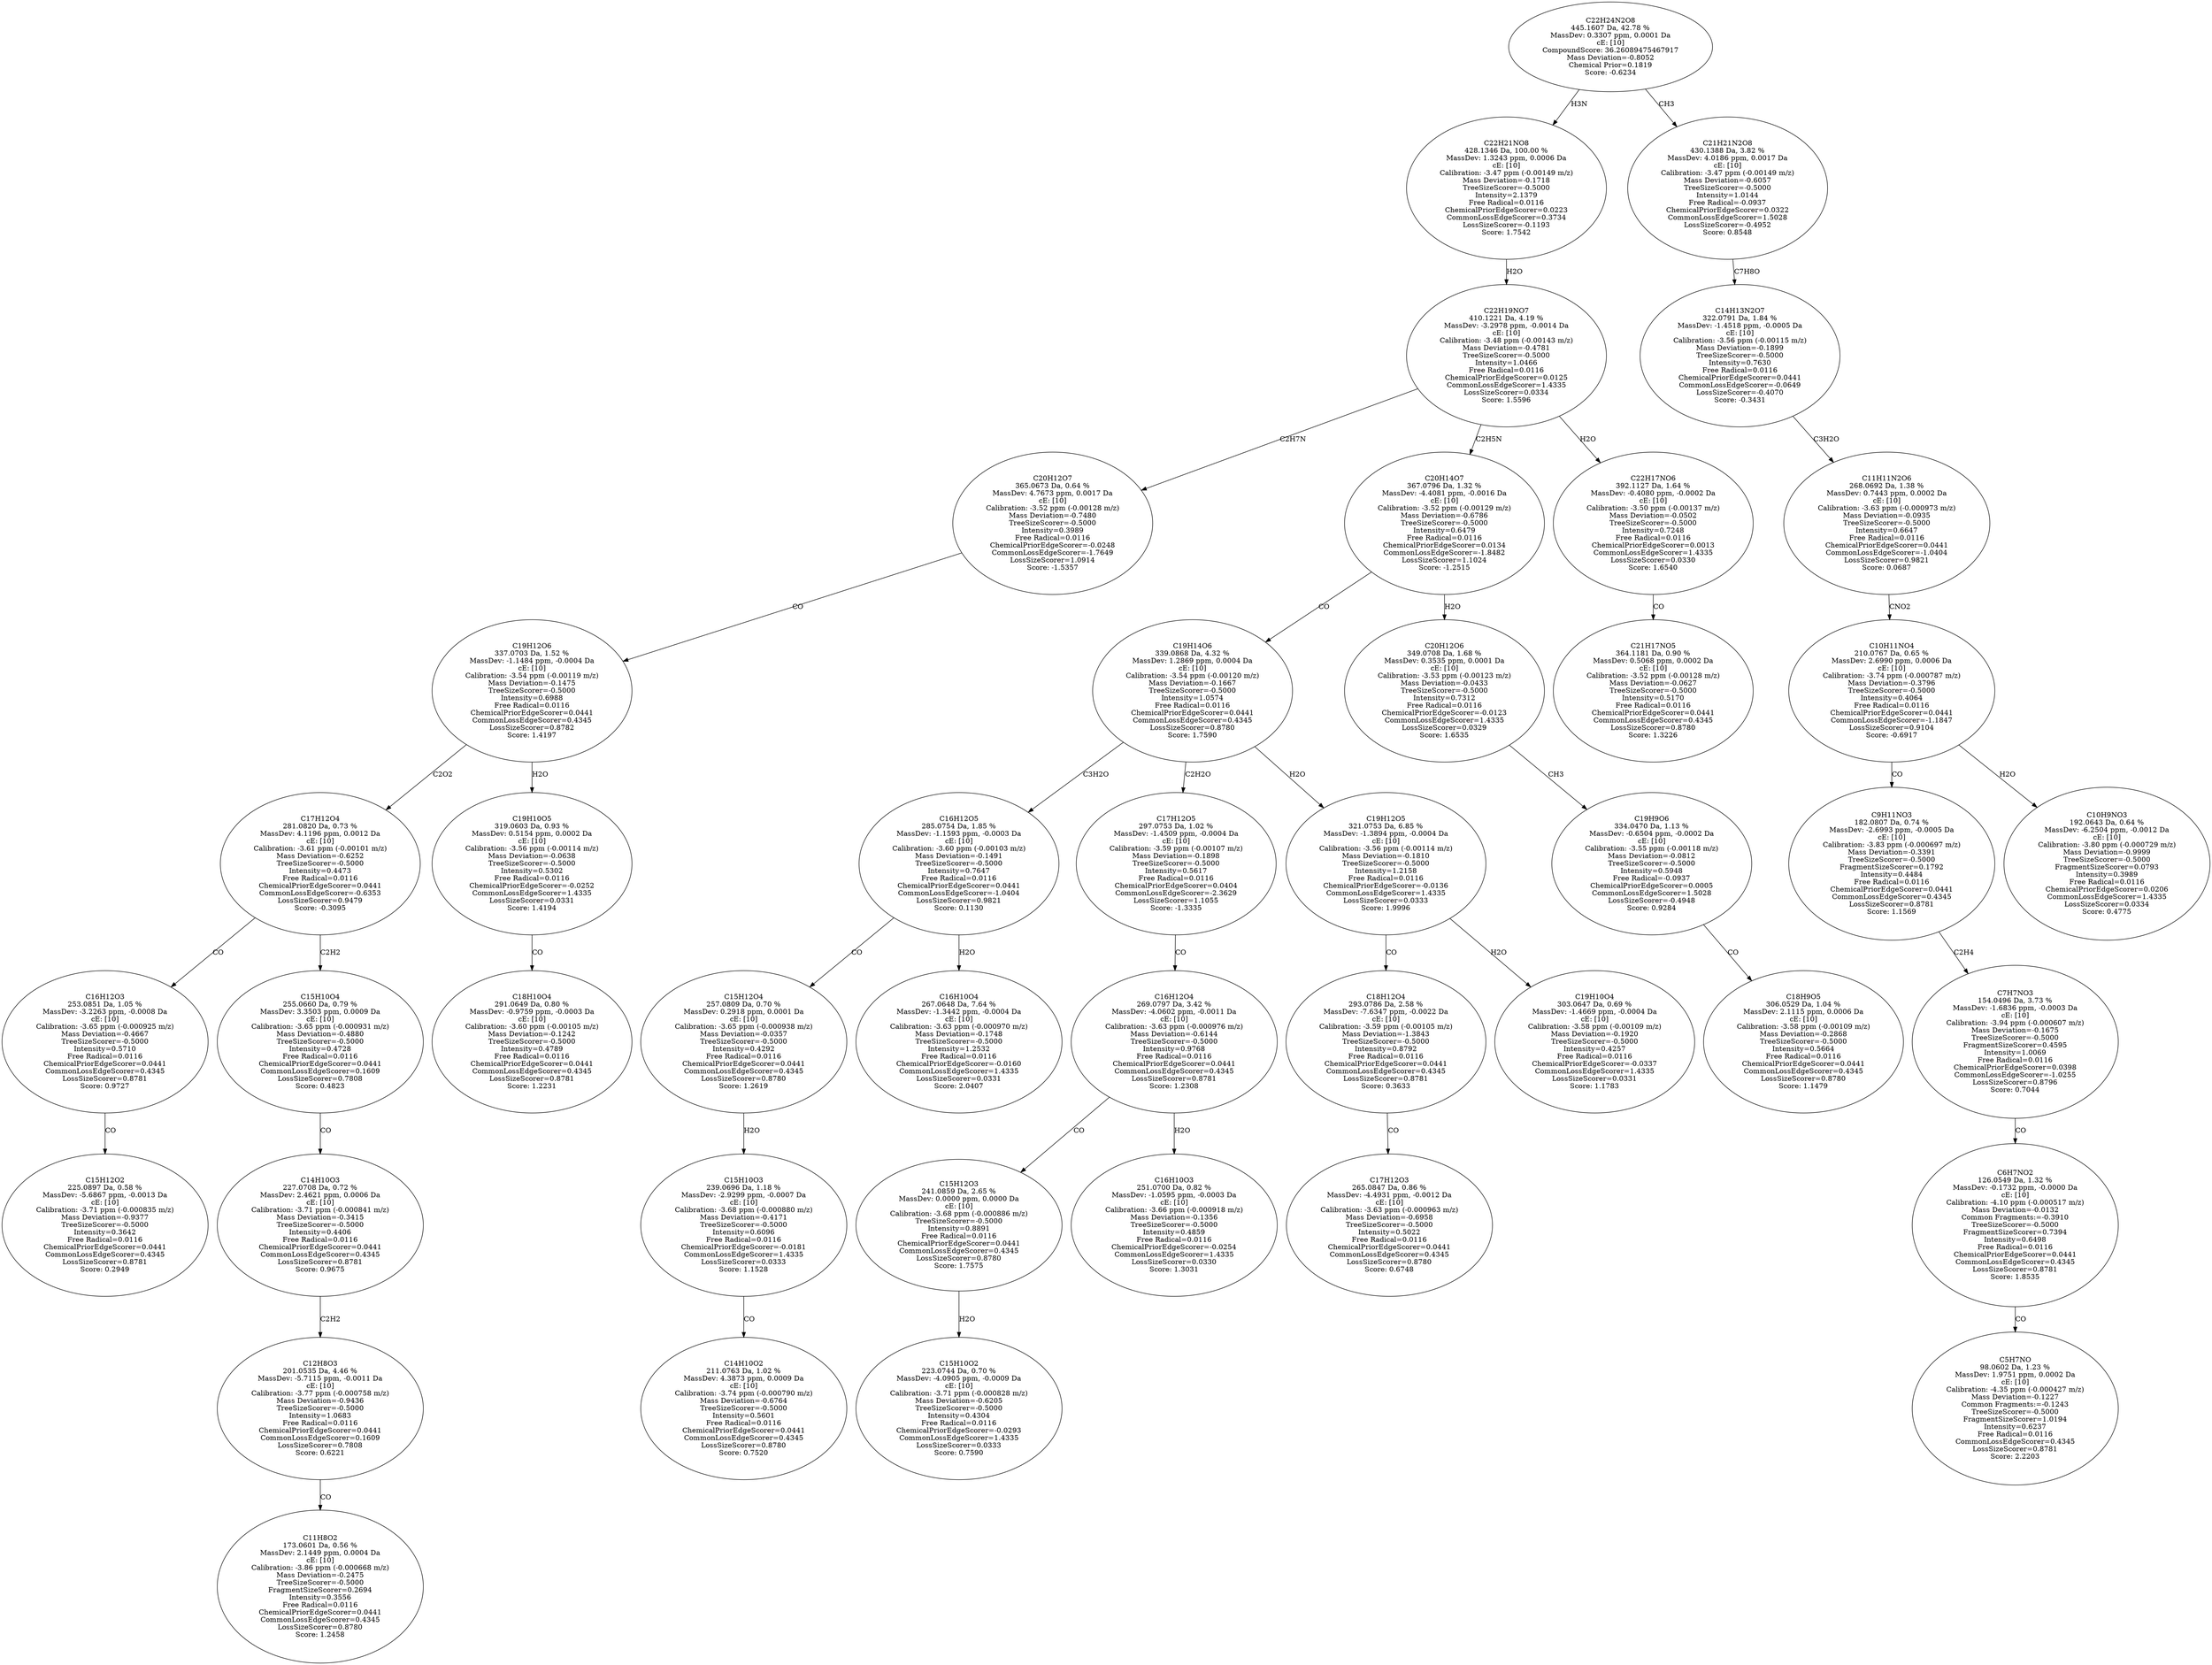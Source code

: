 strict digraph {
v1 [label="C15H12O2\n225.0897 Da, 0.58 %\nMassDev: -5.6867 ppm, -0.0013 Da\ncE: [10]\nCalibration: -3.71 ppm (-0.000835 m/z)\nMass Deviation=-0.9377\nTreeSizeScorer=-0.5000\nIntensity=0.3642\nFree Radical=0.0116\nChemicalPriorEdgeScorer=0.0441\nCommonLossEdgeScorer=0.4345\nLossSizeScorer=0.8781\nScore: 0.2949"];
v2 [label="C16H12O3\n253.0851 Da, 1.05 %\nMassDev: -3.2263 ppm, -0.0008 Da\ncE: [10]\nCalibration: -3.65 ppm (-0.000925 m/z)\nMass Deviation=-0.4667\nTreeSizeScorer=-0.5000\nIntensity=0.5710\nFree Radical=0.0116\nChemicalPriorEdgeScorer=0.0441\nCommonLossEdgeScorer=0.4345\nLossSizeScorer=0.8781\nScore: 0.9727"];
v3 [label="C11H8O2\n173.0601 Da, 0.56 %\nMassDev: 2.1449 ppm, 0.0004 Da\ncE: [10]\nCalibration: -3.86 ppm (-0.000668 m/z)\nMass Deviation=-0.2475\nTreeSizeScorer=-0.5000\nFragmentSizeScorer=0.2694\nIntensity=0.3556\nFree Radical=0.0116\nChemicalPriorEdgeScorer=0.0441\nCommonLossEdgeScorer=0.4345\nLossSizeScorer=0.8780\nScore: 1.2458"];
v4 [label="C12H8O3\n201.0535 Da, 4.46 %\nMassDev: -5.7115 ppm, -0.0011 Da\ncE: [10]\nCalibration: -3.77 ppm (-0.000758 m/z)\nMass Deviation=-0.9436\nTreeSizeScorer=-0.5000\nIntensity=1.0683\nFree Radical=0.0116\nChemicalPriorEdgeScorer=0.0441\nCommonLossEdgeScorer=0.1609\nLossSizeScorer=0.7808\nScore: 0.6221"];
v5 [label="C14H10O3\n227.0708 Da, 0.72 %\nMassDev: 2.4621 ppm, 0.0006 Da\ncE: [10]\nCalibration: -3.71 ppm (-0.000841 m/z)\nMass Deviation=-0.3415\nTreeSizeScorer=-0.5000\nIntensity=0.4406\nFree Radical=0.0116\nChemicalPriorEdgeScorer=0.0441\nCommonLossEdgeScorer=0.4345\nLossSizeScorer=0.8781\nScore: 0.9675"];
v6 [label="C15H10O4\n255.0660 Da, 0.79 %\nMassDev: 3.3503 ppm, 0.0009 Da\ncE: [10]\nCalibration: -3.65 ppm (-0.000931 m/z)\nMass Deviation=-0.4880\nTreeSizeScorer=-0.5000\nIntensity=0.4728\nFree Radical=0.0116\nChemicalPriorEdgeScorer=0.0441\nCommonLossEdgeScorer=0.1609\nLossSizeScorer=0.7808\nScore: 0.4823"];
v7 [label="C17H12O4\n281.0820 Da, 0.73 %\nMassDev: 4.1196 ppm, 0.0012 Da\ncE: [10]\nCalibration: -3.61 ppm (-0.00101 m/z)\nMass Deviation=-0.6252\nTreeSizeScorer=-0.5000\nIntensity=0.4473\nFree Radical=0.0116\nChemicalPriorEdgeScorer=0.0441\nCommonLossEdgeScorer=-0.6353\nLossSizeScorer=0.9479\nScore: -0.3095"];
v8 [label="C18H10O4\n291.0649 Da, 0.80 %\nMassDev: -0.9759 ppm, -0.0003 Da\ncE: [10]\nCalibration: -3.60 ppm (-0.00105 m/z)\nMass Deviation=-0.1242\nTreeSizeScorer=-0.5000\nIntensity=0.4789\nFree Radical=0.0116\nChemicalPriorEdgeScorer=0.0441\nCommonLossEdgeScorer=0.4345\nLossSizeScorer=0.8781\nScore: 1.2231"];
v9 [label="C19H10O5\n319.0603 Da, 0.93 %\nMassDev: 0.5154 ppm, 0.0002 Da\ncE: [10]\nCalibration: -3.56 ppm (-0.00114 m/z)\nMass Deviation=-0.0638\nTreeSizeScorer=-0.5000\nIntensity=0.5302\nFree Radical=0.0116\nChemicalPriorEdgeScorer=-0.0252\nCommonLossEdgeScorer=1.4335\nLossSizeScorer=0.0331\nScore: 1.4194"];
v10 [label="C19H12O6\n337.0703 Da, 1.52 %\nMassDev: -1.1484 ppm, -0.0004 Da\ncE: [10]\nCalibration: -3.54 ppm (-0.00119 m/z)\nMass Deviation=-0.1475\nTreeSizeScorer=-0.5000\nIntensity=0.6988\nFree Radical=0.0116\nChemicalPriorEdgeScorer=0.0441\nCommonLossEdgeScorer=0.4345\nLossSizeScorer=0.8782\nScore: 1.4197"];
v11 [label="C20H12O7\n365.0673 Da, 0.64 %\nMassDev: 4.7673 ppm, 0.0017 Da\ncE: [10]\nCalibration: -3.52 ppm (-0.00128 m/z)\nMass Deviation=-0.7480\nTreeSizeScorer=-0.5000\nIntensity=0.3989\nFree Radical=0.0116\nChemicalPriorEdgeScorer=-0.0248\nCommonLossEdgeScorer=-1.7649\nLossSizeScorer=1.0914\nScore: -1.5357"];
v12 [label="C14H10O2\n211.0763 Da, 1.02 %\nMassDev: 4.3873 ppm, 0.0009 Da\ncE: [10]\nCalibration: -3.74 ppm (-0.000790 m/z)\nMass Deviation=-0.6764\nTreeSizeScorer=-0.5000\nIntensity=0.5601\nFree Radical=0.0116\nChemicalPriorEdgeScorer=0.0441\nCommonLossEdgeScorer=0.4345\nLossSizeScorer=0.8780\nScore: 0.7520"];
v13 [label="C15H10O3\n239.0696 Da, 1.18 %\nMassDev: -2.9299 ppm, -0.0007 Da\ncE: [10]\nCalibration: -3.68 ppm (-0.000880 m/z)\nMass Deviation=-0.4171\nTreeSizeScorer=-0.5000\nIntensity=0.6096\nFree Radical=0.0116\nChemicalPriorEdgeScorer=-0.0181\nCommonLossEdgeScorer=1.4335\nLossSizeScorer=0.0333\nScore: 1.1528"];
v14 [label="C15H12O4\n257.0809 Da, 0.70 %\nMassDev: 0.2918 ppm, 0.0001 Da\ncE: [10]\nCalibration: -3.65 ppm (-0.000938 m/z)\nMass Deviation=-0.0357\nTreeSizeScorer=-0.5000\nIntensity=0.4292\nFree Radical=0.0116\nChemicalPriorEdgeScorer=0.0441\nCommonLossEdgeScorer=0.4345\nLossSizeScorer=0.8780\nScore: 1.2619"];
v15 [label="C16H10O4\n267.0648 Da, 7.64 %\nMassDev: -1.3442 ppm, -0.0004 Da\ncE: [10]\nCalibration: -3.63 ppm (-0.000970 m/z)\nMass Deviation=-0.1748\nTreeSizeScorer=-0.5000\nIntensity=1.2532\nFree Radical=0.0116\nChemicalPriorEdgeScorer=-0.0160\nCommonLossEdgeScorer=1.4335\nLossSizeScorer=0.0331\nScore: 2.0407"];
v16 [label="C16H12O5\n285.0754 Da, 1.85 %\nMassDev: -1.1593 ppm, -0.0003 Da\ncE: [10]\nCalibration: -3.60 ppm (-0.00103 m/z)\nMass Deviation=-0.1491\nTreeSizeScorer=-0.5000\nIntensity=0.7647\nFree Radical=0.0116\nChemicalPriorEdgeScorer=0.0441\nCommonLossEdgeScorer=-1.0404\nLossSizeScorer=0.9821\nScore: 0.1130"];
v17 [label="C15H10O2\n223.0744 Da, 0.70 %\nMassDev: -4.0905 ppm, -0.0009 Da\ncE: [10]\nCalibration: -3.71 ppm (-0.000828 m/z)\nMass Deviation=-0.6205\nTreeSizeScorer=-0.5000\nIntensity=0.4304\nFree Radical=0.0116\nChemicalPriorEdgeScorer=-0.0293\nCommonLossEdgeScorer=1.4335\nLossSizeScorer=0.0333\nScore: 0.7590"];
v18 [label="C15H12O3\n241.0859 Da, 2.65 %\nMassDev: 0.0000 ppm, 0.0000 Da\ncE: [10]\nCalibration: -3.68 ppm (-0.000886 m/z)\nTreeSizeScorer=-0.5000\nIntensity=0.8891\nFree Radical=0.0116\nChemicalPriorEdgeScorer=0.0441\nCommonLossEdgeScorer=0.4345\nLossSizeScorer=0.8780\nScore: 1.7575"];
v19 [label="C16H10O3\n251.0700 Da, 0.82 %\nMassDev: -1.0595 ppm, -0.0003 Da\ncE: [10]\nCalibration: -3.66 ppm (-0.000918 m/z)\nMass Deviation=-0.1356\nTreeSizeScorer=-0.5000\nIntensity=0.4859\nFree Radical=0.0116\nChemicalPriorEdgeScorer=-0.0254\nCommonLossEdgeScorer=1.4335\nLossSizeScorer=0.0330\nScore: 1.3031"];
v20 [label="C16H12O4\n269.0797 Da, 3.42 %\nMassDev: -4.0602 ppm, -0.0011 Da\ncE: [10]\nCalibration: -3.63 ppm (-0.000976 m/z)\nMass Deviation=-0.6144\nTreeSizeScorer=-0.5000\nIntensity=0.9768\nFree Radical=0.0116\nChemicalPriorEdgeScorer=0.0441\nCommonLossEdgeScorer=0.4345\nLossSizeScorer=0.8781\nScore: 1.2308"];
v21 [label="C17H12O5\n297.0753 Da, 1.02 %\nMassDev: -1.4509 ppm, -0.0004 Da\ncE: [10]\nCalibration: -3.59 ppm (-0.00107 m/z)\nMass Deviation=-0.1898\nTreeSizeScorer=-0.5000\nIntensity=0.5617\nFree Radical=0.0116\nChemicalPriorEdgeScorer=0.0404\nCommonLossEdgeScorer=-2.3629\nLossSizeScorer=1.1055\nScore: -1.3335"];
v22 [label="C17H12O3\n265.0847 Da, 0.86 %\nMassDev: -4.4931 ppm, -0.0012 Da\ncE: [10]\nCalibration: -3.63 ppm (-0.000963 m/z)\nMass Deviation=-0.6958\nTreeSizeScorer=-0.5000\nIntensity=0.5022\nFree Radical=0.0116\nChemicalPriorEdgeScorer=0.0441\nCommonLossEdgeScorer=0.4345\nLossSizeScorer=0.8780\nScore: 0.6748"];
v23 [label="C18H12O4\n293.0786 Da, 2.58 %\nMassDev: -7.6347 ppm, -0.0022 Da\ncE: [10]\nCalibration: -3.59 ppm (-0.00105 m/z)\nMass Deviation=-1.3843\nTreeSizeScorer=-0.5000\nIntensity=0.8792\nFree Radical=0.0116\nChemicalPriorEdgeScorer=0.0441\nCommonLossEdgeScorer=0.4345\nLossSizeScorer=0.8781\nScore: 0.3633"];
v24 [label="C19H10O4\n303.0647 Da, 0.69 %\nMassDev: -1.4669 ppm, -0.0004 Da\ncE: [10]\nCalibration: -3.58 ppm (-0.00109 m/z)\nMass Deviation=-0.1920\nTreeSizeScorer=-0.5000\nIntensity=0.4257\nFree Radical=0.0116\nChemicalPriorEdgeScorer=-0.0337\nCommonLossEdgeScorer=1.4335\nLossSizeScorer=0.0331\nScore: 1.1783"];
v25 [label="C19H12O5\n321.0753 Da, 6.85 %\nMassDev: -1.3894 ppm, -0.0004 Da\ncE: [10]\nCalibration: -3.56 ppm (-0.00114 m/z)\nMass Deviation=-0.1810\nTreeSizeScorer=-0.5000\nIntensity=1.2158\nFree Radical=0.0116\nChemicalPriorEdgeScorer=-0.0136\nCommonLossEdgeScorer=1.4335\nLossSizeScorer=0.0333\nScore: 1.9996"];
v26 [label="C19H14O6\n339.0868 Da, 4.32 %\nMassDev: 1.2869 ppm, 0.0004 Da\ncE: [10]\nCalibration: -3.54 ppm (-0.00120 m/z)\nMass Deviation=-0.1667\nTreeSizeScorer=-0.5000\nIntensity=1.0574\nFree Radical=0.0116\nChemicalPriorEdgeScorer=0.0441\nCommonLossEdgeScorer=0.4345\nLossSizeScorer=0.8780\nScore: 1.7590"];
v27 [label="C18H9O5\n306.0529 Da, 1.04 %\nMassDev: 2.1115 ppm, 0.0006 Da\ncE: [10]\nCalibration: -3.58 ppm (-0.00109 m/z)\nMass Deviation=-0.2868\nTreeSizeScorer=-0.5000\nIntensity=0.5664\nFree Radical=0.0116\nChemicalPriorEdgeScorer=0.0441\nCommonLossEdgeScorer=0.4345\nLossSizeScorer=0.8780\nScore: 1.1479"];
v28 [label="C19H9O6\n334.0470 Da, 1.13 %\nMassDev: -0.6504 ppm, -0.0002 Da\ncE: [10]\nCalibration: -3.55 ppm (-0.00118 m/z)\nMass Deviation=-0.0812\nTreeSizeScorer=-0.5000\nIntensity=0.5948\nFree Radical=-0.0937\nChemicalPriorEdgeScorer=0.0005\nCommonLossEdgeScorer=1.5028\nLossSizeScorer=-0.4948\nScore: 0.9284"];
v29 [label="C20H12O6\n349.0708 Da, 1.68 %\nMassDev: 0.3535 ppm, 0.0001 Da\ncE: [10]\nCalibration: -3.53 ppm (-0.00123 m/z)\nMass Deviation=-0.0433\nTreeSizeScorer=-0.5000\nIntensity=0.7312\nFree Radical=0.0116\nChemicalPriorEdgeScorer=-0.0123\nCommonLossEdgeScorer=1.4335\nLossSizeScorer=0.0329\nScore: 1.6535"];
v30 [label="C20H14O7\n367.0796 Da, 1.32 %\nMassDev: -4.4081 ppm, -0.0016 Da\ncE: [10]\nCalibration: -3.52 ppm (-0.00129 m/z)\nMass Deviation=-0.6786\nTreeSizeScorer=-0.5000\nIntensity=0.6479\nFree Radical=0.0116\nChemicalPriorEdgeScorer=0.0134\nCommonLossEdgeScorer=-1.8482\nLossSizeScorer=1.1024\nScore: -1.2515"];
v31 [label="C21H17NO5\n364.1181 Da, 0.90 %\nMassDev: 0.5068 ppm, 0.0002 Da\ncE: [10]\nCalibration: -3.52 ppm (-0.00128 m/z)\nMass Deviation=-0.0627\nTreeSizeScorer=-0.5000\nIntensity=0.5170\nFree Radical=0.0116\nChemicalPriorEdgeScorer=0.0441\nCommonLossEdgeScorer=0.4345\nLossSizeScorer=0.8780\nScore: 1.3226"];
v32 [label="C22H17NO6\n392.1127 Da, 1.64 %\nMassDev: -0.4080 ppm, -0.0002 Da\ncE: [10]\nCalibration: -3.50 ppm (-0.00137 m/z)\nMass Deviation=-0.0502\nTreeSizeScorer=-0.5000\nIntensity=0.7248\nFree Radical=0.0116\nChemicalPriorEdgeScorer=0.0013\nCommonLossEdgeScorer=1.4335\nLossSizeScorer=0.0330\nScore: 1.6540"];
v33 [label="C22H19NO7\n410.1221 Da, 4.19 %\nMassDev: -3.2978 ppm, -0.0014 Da\ncE: [10]\nCalibration: -3.48 ppm (-0.00143 m/z)\nMass Deviation=-0.4781\nTreeSizeScorer=-0.5000\nIntensity=1.0466\nFree Radical=0.0116\nChemicalPriorEdgeScorer=0.0125\nCommonLossEdgeScorer=1.4335\nLossSizeScorer=0.0334\nScore: 1.5596"];
v34 [label="C22H21NO8\n428.1346 Da, 100.00 %\nMassDev: 1.3243 ppm, 0.0006 Da\ncE: [10]\nCalibration: -3.47 ppm (-0.00149 m/z)\nMass Deviation=-0.1718\nTreeSizeScorer=-0.5000\nIntensity=2.1379\nFree Radical=0.0116\nChemicalPriorEdgeScorer=0.0223\nCommonLossEdgeScorer=0.3734\nLossSizeScorer=-0.1193\nScore: 1.7542"];
v35 [label="C5H7NO\n98.0602 Da, 1.23 %\nMassDev: 1.9751 ppm, 0.0002 Da\ncE: [10]\nCalibration: -4.35 ppm (-0.000427 m/z)\nMass Deviation=-0.1227\nCommon Fragments:=-0.1243\nTreeSizeScorer=-0.5000\nFragmentSizeScorer=1.0194\nIntensity=0.6237\nFree Radical=0.0116\nCommonLossEdgeScorer=0.4345\nLossSizeScorer=0.8781\nScore: 2.2203"];
v36 [label="C6H7NO2\n126.0549 Da, 1.32 %\nMassDev: -0.1732 ppm, -0.0000 Da\ncE: [10]\nCalibration: -4.10 ppm (-0.000517 m/z)\nMass Deviation=-0.0132\nCommon Fragments:=-0.3910\nTreeSizeScorer=-0.5000\nFragmentSizeScorer=0.7394\nIntensity=0.6498\nFree Radical=0.0116\nChemicalPriorEdgeScorer=0.0441\nCommonLossEdgeScorer=0.4345\nLossSizeScorer=0.8781\nScore: 1.8535"];
v37 [label="C7H7NO3\n154.0496 Da, 3.73 %\nMassDev: -1.6836 ppm, -0.0003 Da\ncE: [10]\nCalibration: -3.94 ppm (-0.000607 m/z)\nMass Deviation=-0.1675\nTreeSizeScorer=-0.5000\nFragmentSizeScorer=0.4595\nIntensity=1.0069\nFree Radical=0.0116\nChemicalPriorEdgeScorer=0.0398\nCommonLossEdgeScorer=-1.0255\nLossSizeScorer=0.8796\nScore: 0.7044"];
v38 [label="C9H11NO3\n182.0807 Da, 0.74 %\nMassDev: -2.6993 ppm, -0.0005 Da\ncE: [10]\nCalibration: -3.83 ppm (-0.000697 m/z)\nMass Deviation=-0.3391\nTreeSizeScorer=-0.5000\nFragmentSizeScorer=0.1792\nIntensity=0.4484\nFree Radical=0.0116\nChemicalPriorEdgeScorer=0.0441\nCommonLossEdgeScorer=0.4345\nLossSizeScorer=0.8781\nScore: 1.1569"];
v39 [label="C10H9NO3\n192.0643 Da, 0.64 %\nMassDev: -6.2504 ppm, -0.0012 Da\ncE: [10]\nCalibration: -3.80 ppm (-0.000729 m/z)\nMass Deviation=-0.9999\nTreeSizeScorer=-0.5000\nFragmentSizeScorer=0.0793\nIntensity=0.3989\nFree Radical=0.0116\nChemicalPriorEdgeScorer=0.0206\nCommonLossEdgeScorer=1.4335\nLossSizeScorer=0.0334\nScore: 0.4775"];
v40 [label="C10H11NO4\n210.0767 Da, 0.65 %\nMassDev: 2.6990 ppm, 0.0006 Da\ncE: [10]\nCalibration: -3.74 ppm (-0.000787 m/z)\nMass Deviation=-0.3796\nTreeSizeScorer=-0.5000\nIntensity=0.4064\nFree Radical=0.0116\nChemicalPriorEdgeScorer=0.0441\nCommonLossEdgeScorer=-1.1847\nLossSizeScorer=0.9104\nScore: -0.6917"];
v41 [label="C11H11N2O6\n268.0692 Da, 1.38 %\nMassDev: 0.7443 ppm, 0.0002 Da\ncE: [10]\nCalibration: -3.63 ppm (-0.000973 m/z)\nMass Deviation=-0.0935\nTreeSizeScorer=-0.5000\nIntensity=0.6647\nFree Radical=0.0116\nChemicalPriorEdgeScorer=0.0441\nCommonLossEdgeScorer=-1.0404\nLossSizeScorer=0.9821\nScore: 0.0687"];
v42 [label="C14H13N2O7\n322.0791 Da, 1.84 %\nMassDev: -1.4518 ppm, -0.0005 Da\ncE: [10]\nCalibration: -3.56 ppm (-0.00115 m/z)\nMass Deviation=-0.1899\nTreeSizeScorer=-0.5000\nIntensity=0.7630\nFree Radical=0.0116\nChemicalPriorEdgeScorer=0.0441\nCommonLossEdgeScorer=-0.0649\nLossSizeScorer=-0.4070\nScore: -0.3431"];
v43 [label="C21H21N2O8\n430.1388 Da, 3.82 %\nMassDev: 4.0186 ppm, 0.0017 Da\ncE: [10]\nCalibration: -3.47 ppm (-0.00149 m/z)\nMass Deviation=-0.6057\nTreeSizeScorer=-0.5000\nIntensity=1.0144\nFree Radical=-0.0937\nChemicalPriorEdgeScorer=0.0322\nCommonLossEdgeScorer=1.5028\nLossSizeScorer=-0.4952\nScore: 0.8548"];
v44 [label="C22H24N2O8\n445.1607 Da, 42.78 %\nMassDev: 0.3307 ppm, 0.0001 Da\ncE: [10]\nCompoundScore: 36.26089475467917\nMass Deviation=-0.8052\nChemical Prior=0.1819\nScore: -0.6234"];
v2 -> v1 [label="CO"];
v7 -> v2 [label="CO"];
v4 -> v3 [label="CO"];
v5 -> v4 [label="C2H2"];
v6 -> v5 [label="CO"];
v7 -> v6 [label="C2H2"];
v10 -> v7 [label="C2O2"];
v9 -> v8 [label="CO"];
v10 -> v9 [label="H2O"];
v11 -> v10 [label="CO"];
v33 -> v11 [label="C2H7N"];
v13 -> v12 [label="CO"];
v14 -> v13 [label="H2O"];
v16 -> v14 [label="CO"];
v16 -> v15 [label="H2O"];
v26 -> v16 [label="C3H2O"];
v18 -> v17 [label="H2O"];
v20 -> v18 [label="CO"];
v20 -> v19 [label="H2O"];
v21 -> v20 [label="CO"];
v26 -> v21 [label="C2H2O"];
v23 -> v22 [label="CO"];
v25 -> v23 [label="CO"];
v25 -> v24 [label="H2O"];
v26 -> v25 [label="H2O"];
v30 -> v26 [label="CO"];
v28 -> v27 [label="CO"];
v29 -> v28 [label="CH3"];
v30 -> v29 [label="H2O"];
v33 -> v30 [label="C2H5N"];
v32 -> v31 [label="CO"];
v33 -> v32 [label="H2O"];
v34 -> v33 [label="H2O"];
v44 -> v34 [label="H3N"];
v36 -> v35 [label="CO"];
v37 -> v36 [label="CO"];
v38 -> v37 [label="C2H4"];
v40 -> v38 [label="CO"];
v40 -> v39 [label="H2O"];
v41 -> v40 [label="CNO2"];
v42 -> v41 [label="C3H2O"];
v43 -> v42 [label="C7H8O"];
v44 -> v43 [label="CH3"];
}